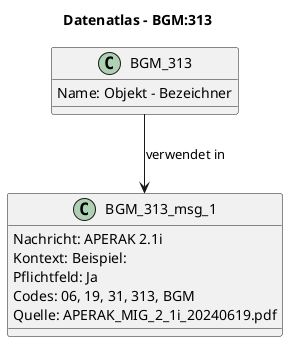 @startuml
title Datenatlas – BGM:313
class BGM_313 {
  Name: Objekt - Bezeichner
}
class BGM_313_msg_1 {
  Nachricht: APERAK 2.1i
  Kontext: Beispiel:
  Pflichtfeld: Ja
  Codes: 06, 19, 31, 313, BGM
  Quelle: APERAK_MIG_2_1i_20240619.pdf
}
BGM_313 --> BGM_313_msg_1 : verwendet in
@enduml